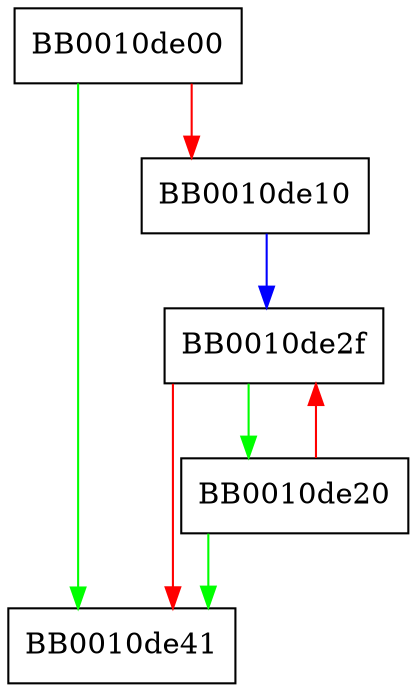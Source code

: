 digraph FUN_0010de00 {
  node [shape="box"];
  graph [splines=ortho];
  BB0010de00 -> BB0010de41 [color="green"];
  BB0010de00 -> BB0010de10 [color="red"];
  BB0010de10 -> BB0010de2f [color="blue"];
  BB0010de20 -> BB0010de41 [color="green"];
  BB0010de20 -> BB0010de2f [color="red"];
  BB0010de2f -> BB0010de20 [color="green"];
  BB0010de2f -> BB0010de41 [color="red"];
}